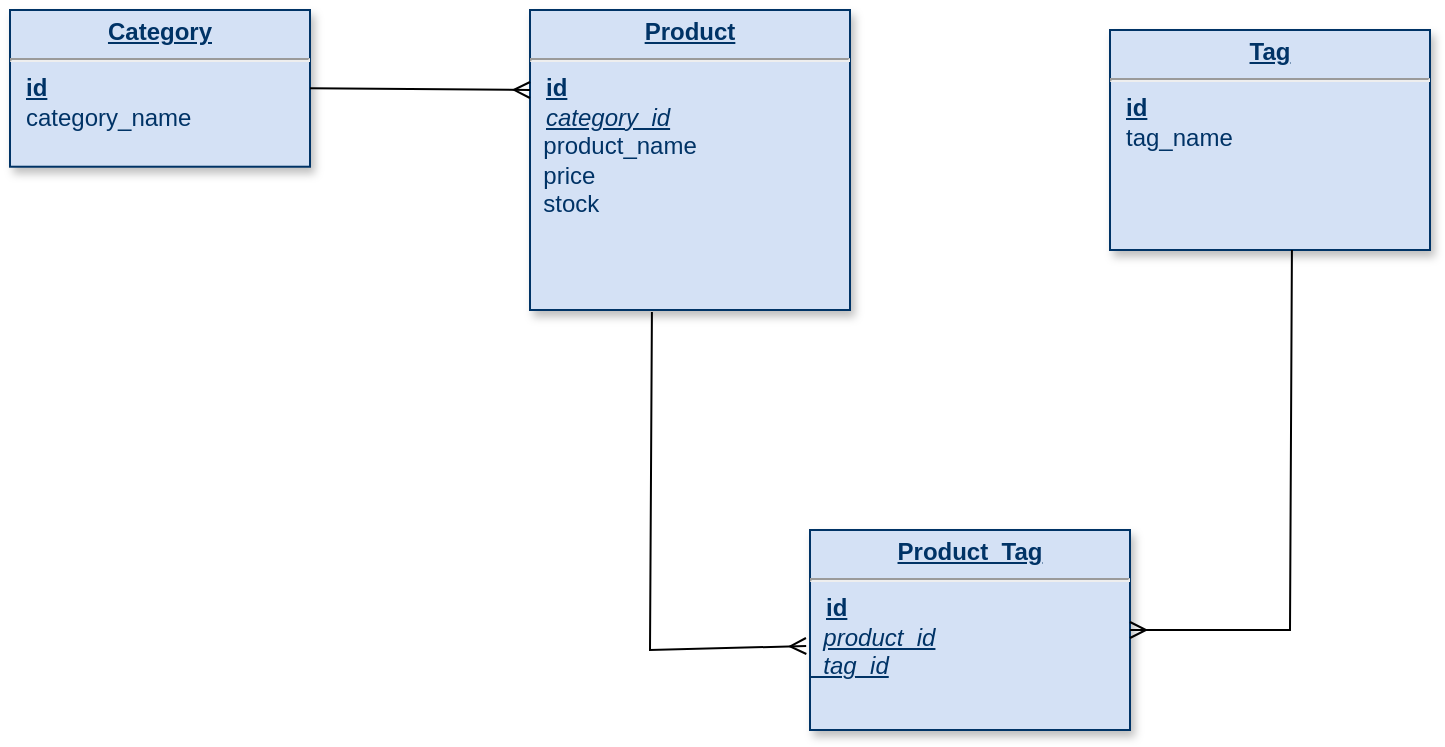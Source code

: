 <mxfile version="18.0.4" type="device"><diagram name="Page-1" id="efa7a0a1-bf9b-a30e-e6df-94a7791c09e9"><mxGraphModel dx="1422" dy="737" grid="1" gridSize="10" guides="1" tooltips="1" connect="1" arrows="1" fold="1" page="1" pageScale="1" pageWidth="826" pageHeight="1169" background="none" math="0" shadow="0"><root><mxCell id="0"/><mxCell id="1" parent="0"/><mxCell id="24" value="&lt;p style=&quot;margin: 0px ; margin-top: 4px ; text-align: center ; text-decoration: underline&quot;&gt;&lt;strong&gt;Product&lt;/strong&gt;&lt;/p&gt;&lt;hr&gt;&lt;p style=&quot;margin: 0px ; margin-left: 8px&quot;&gt;&lt;u&gt;&lt;b&gt;id&lt;/b&gt;&lt;/u&gt;&lt;br&gt;&lt;/p&gt;&lt;p style=&quot;margin: 0px ; margin-left: 8px&quot;&gt;&lt;span style=&quot;background-color: initial;&quot;&gt;&lt;i&gt;&lt;u&gt;category_id&lt;/u&gt;&lt;/i&gt;&lt;/span&gt;&lt;/p&gt;&amp;nbsp; product_name&lt;br&gt;&amp;nbsp; price&lt;br&gt;&amp;nbsp; stock" style="verticalAlign=top;align=left;overflow=fill;fontSize=12;fontFamily=Helvetica;html=1;strokeColor=#003366;shadow=1;fillColor=#D4E1F5;fontColor=#003366" parent="1" vertex="1"><mxGeometry x="310.0" y="100.0" width="160" height="150" as="geometry"/></mxCell><mxCell id="25" value="&lt;p style=&quot;margin: 0px ; margin-top: 4px ; text-align: center ; text-decoration: underline&quot;&gt;&lt;strong&gt;Category&lt;/strong&gt;&lt;/p&gt;&lt;hr&gt;&lt;p style=&quot;margin: 0px ; margin-left: 8px&quot;&gt;&lt;u&gt;&lt;b&gt;id&lt;/b&gt;&lt;/u&gt;&lt;/p&gt;&lt;p style=&quot;margin: 0px ; margin-left: 8px&quot;&gt;category_name&lt;/p&gt;" style="verticalAlign=top;align=left;overflow=fill;fontSize=12;fontFamily=Helvetica;html=1;strokeColor=#003366;shadow=1;fillColor=#D4E1F5;fontColor=#003366" parent="1" vertex="1"><mxGeometry x="50" y="100" width="150" height="78.36" as="geometry"/></mxCell><mxCell id="BHJlaApyJYq_sp-OM-qR-115" value="&lt;p style=&quot;margin: 0px ; margin-top: 4px ; text-align: center ; text-decoration: underline&quot;&gt;&lt;strong&gt;Tag&lt;/strong&gt;&lt;/p&gt;&lt;hr&gt;&lt;p style=&quot;margin: 0px ; margin-left: 8px&quot;&gt;&lt;u&gt;&lt;b&gt;id&lt;/b&gt;&lt;/u&gt;&lt;br&gt;&lt;/p&gt;&lt;p style=&quot;margin: 0px ; margin-left: 8px&quot;&gt;&lt;span style=&quot;background-color: initial;&quot;&gt;tag_name&lt;br&gt;&lt;/span&gt;&lt;/p&gt;&lt;p style=&quot;margin: 0px ; margin-left: 8px&quot;&gt;&lt;/p&gt;&lt;span style=&quot;white-space: pre&quot;&gt;&lt;span style=&quot;white-space: pre;&quot;&gt;&#9;&lt;/span&gt;&#9;&lt;/span&gt;" style="verticalAlign=top;align=left;overflow=fill;fontSize=12;fontFamily=Helvetica;html=1;strokeColor=#003366;shadow=1;fillColor=#D4E1F5;fontColor=#003366" parent="1" vertex="1"><mxGeometry x="600" y="110" width="160" height="110" as="geometry"/></mxCell><mxCell id="BHJlaApyJYq_sp-OM-qR-116" value="" style="endArrow=ERmany;html=1;rounded=0;exitX=1;exitY=0.5;exitDx=0;exitDy=0;endFill=0;" parent="1" source="25" edge="1"><mxGeometry width="50" height="50" relative="1" as="geometry"><mxPoint x="180" y="160" as="sourcePoint"/><mxPoint x="310" y="140" as="targetPoint"/></mxGeometry></mxCell><mxCell id="UKI_eTpPAwMKFiJpxFdm-25" value="&lt;p style=&quot;margin: 0px ; margin-top: 4px ; text-align: center ; text-decoration: underline&quot;&gt;&lt;b&gt;Product_Tag&lt;/b&gt;&lt;/p&gt;&lt;hr&gt;&lt;p style=&quot;margin: 0px ; margin-left: 8px&quot;&gt;&lt;u&gt;&lt;b&gt;id&lt;/b&gt;&lt;/u&gt;&lt;br&gt;&lt;/p&gt;&lt;p style=&quot;margin: 0px ; margin-left: 8px&quot;&gt;&lt;/p&gt;&lt;span style=&quot;white-space: pre;&quot;&gt;&amp;nbsp; &lt;i&gt;&lt;u&gt;product_id&lt;br&gt;  tag_id&#9;&lt;/u&gt;&lt;/i&gt;&lt;/span&gt;&#9;" style="verticalAlign=top;align=left;overflow=fill;fontSize=12;fontFamily=Helvetica;html=1;strokeColor=#003366;shadow=1;fillColor=#D4E1F5;fontColor=#003366" vertex="1" parent="1"><mxGeometry x="450" y="360" width="160" height="100" as="geometry"/></mxCell><mxCell id="UKI_eTpPAwMKFiJpxFdm-26" value="" style="endArrow=ERmany;html=1;rounded=0;exitX=0.381;exitY=1.007;exitDx=0;exitDy=0;endFill=0;exitPerimeter=0;entryX=-0.012;entryY=0.58;entryDx=0;entryDy=0;entryPerimeter=0;" edge="1" parent="1" source="24" target="UKI_eTpPAwMKFiJpxFdm-25"><mxGeometry width="50" height="50" relative="1" as="geometry"><mxPoint x="270" y="310.0" as="sourcePoint"/><mxPoint x="360" y="460" as="targetPoint"/><Array as="points"><mxPoint x="370" y="420"/></Array></mxGeometry></mxCell><mxCell id="UKI_eTpPAwMKFiJpxFdm-27" value="" style="endArrow=ERmany;html=1;rounded=0;exitX=0.381;exitY=1.007;exitDx=0;exitDy=0;endFill=0;exitPerimeter=0;entryX=1;entryY=0.5;entryDx=0;entryDy=0;" edge="1" parent="1" target="UKI_eTpPAwMKFiJpxFdm-25"><mxGeometry width="50" height="50" relative="1" as="geometry"><mxPoint x="690.96" y="220.0" as="sourcePoint"/><mxPoint x="768.08" y="386.95" as="targetPoint"/><Array as="points"><mxPoint x="690" y="410"/></Array></mxGeometry></mxCell></root></mxGraphModel></diagram></mxfile>